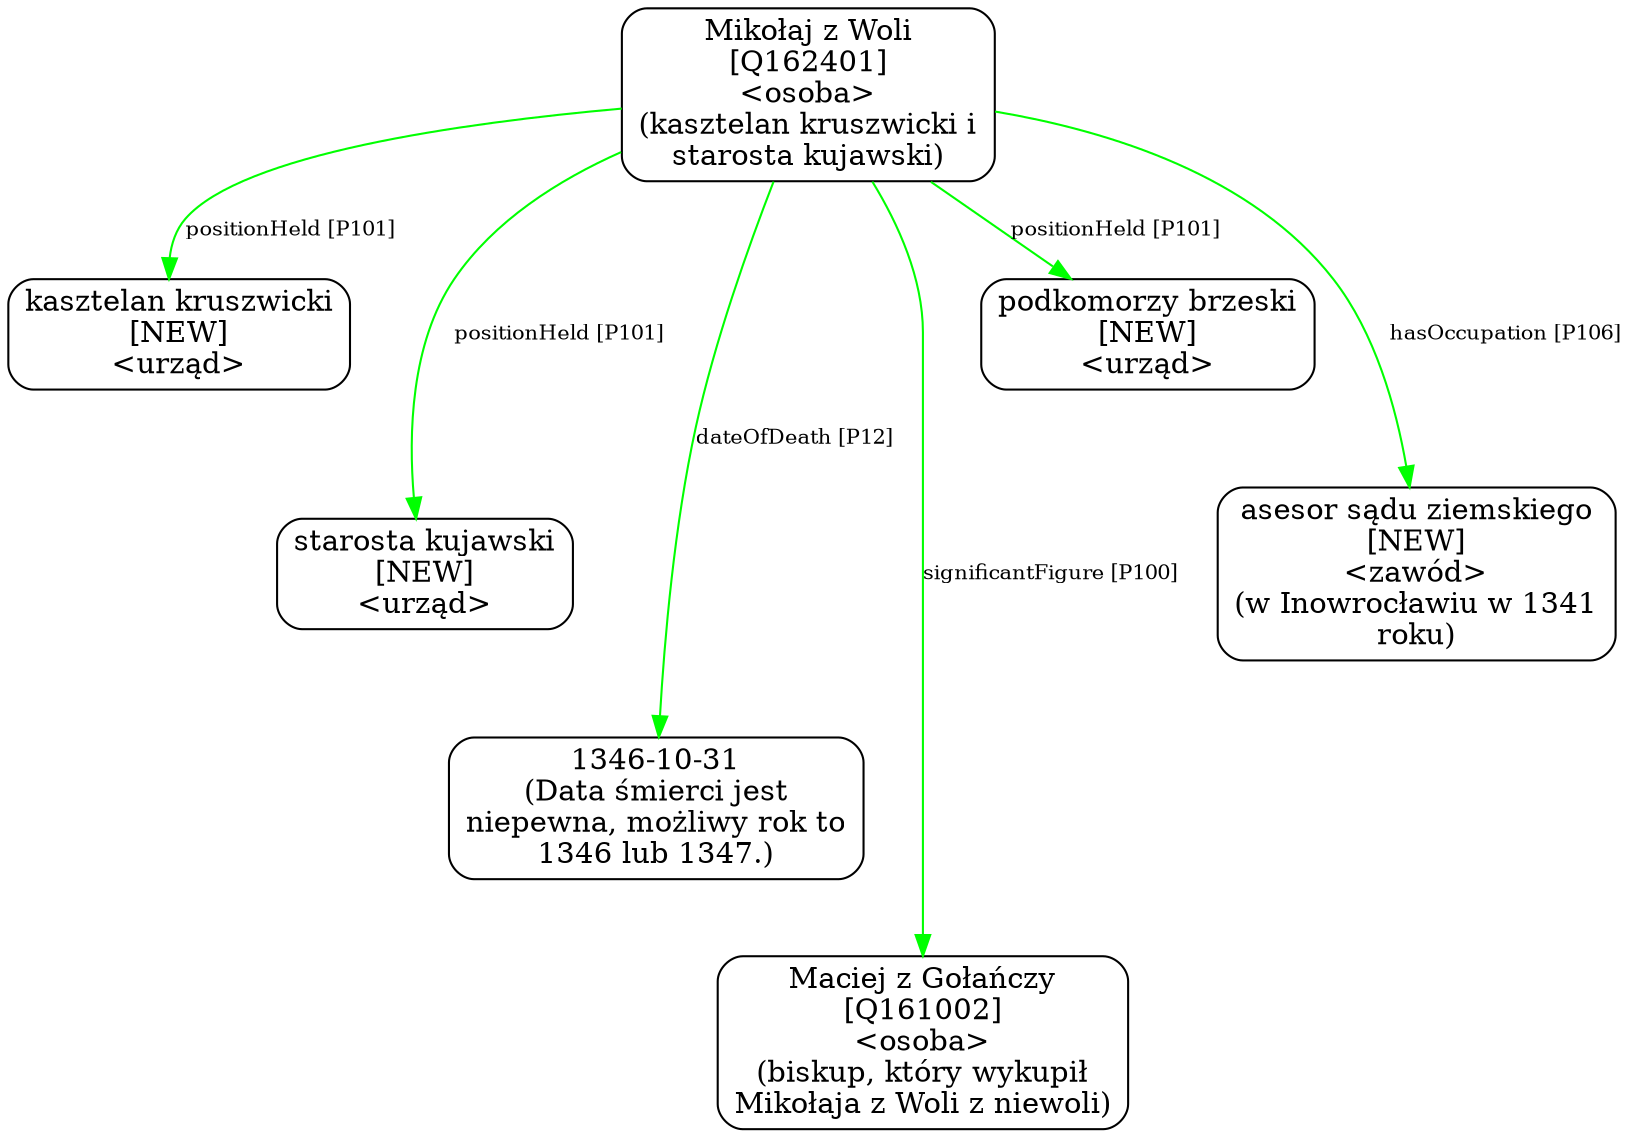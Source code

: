 digraph {
	node [shape=box,
		style=rounded
	];
	edge [fontsize=10];
	"Mikołaj z Woli
[Q162401]
<osoba>
(kasztelan kruszwicki i
starosta kujawski)"	[color=black,
		label="Mikołaj z Woli
[Q162401]
<osoba>
(kasztelan kruszwicki i
starosta kujawski)"];
	"Mikołaj z Woli
[Q162401]
<osoba>
(kasztelan kruszwicki i
starosta kujawski)" -> "kasztelan kruszwicki
[NEW]
<urząd>"	[color=green,
		label="positionHeld [P101]",
		minlen=1];
	"Mikołaj z Woli
[Q162401]
<osoba>
(kasztelan kruszwicki i
starosta kujawski)" -> "starosta kujawski
[NEW]
<urząd>"	[color=green,
		label="positionHeld [P101]",
		minlen=2];
	"Mikołaj z Woli
[Q162401]
<osoba>
(kasztelan kruszwicki i
starosta kujawski)" -> "1346-10-31
(Data śmierci jest
niepewna, możliwy rok to
1346 lub 1347.)"	[color=green,
		label="dateOfDeath [P12]",
		minlen=3];
	"Mikołaj z Woli
[Q162401]
<osoba>
(kasztelan kruszwicki i
starosta kujawski)" -> "Maciej z Gołańczy
[Q161002]
<osoba>
(biskup, który wykupił
Mikołaja z Woli z niewoli)"	[color=green,
		label="significantFigure [P100]",
		minlen=4];
	"Mikołaj z Woli
[Q162401]
<osoba>
(kasztelan kruszwicki i
starosta kujawski)" -> "podkomorzy brzeski
[NEW]
<urząd>"	[color=green,
		label="positionHeld [P101]",
		minlen=1];
	"Mikołaj z Woli
[Q162401]
<osoba>
(kasztelan kruszwicki i
starosta kujawski)" -> "asesor sądu ziemskiego
[NEW]
<zawód>
(w Inowrocławiu w 1341
roku)"	[color=green,
		label="hasOccupation [P106]",
		minlen=2];
}
